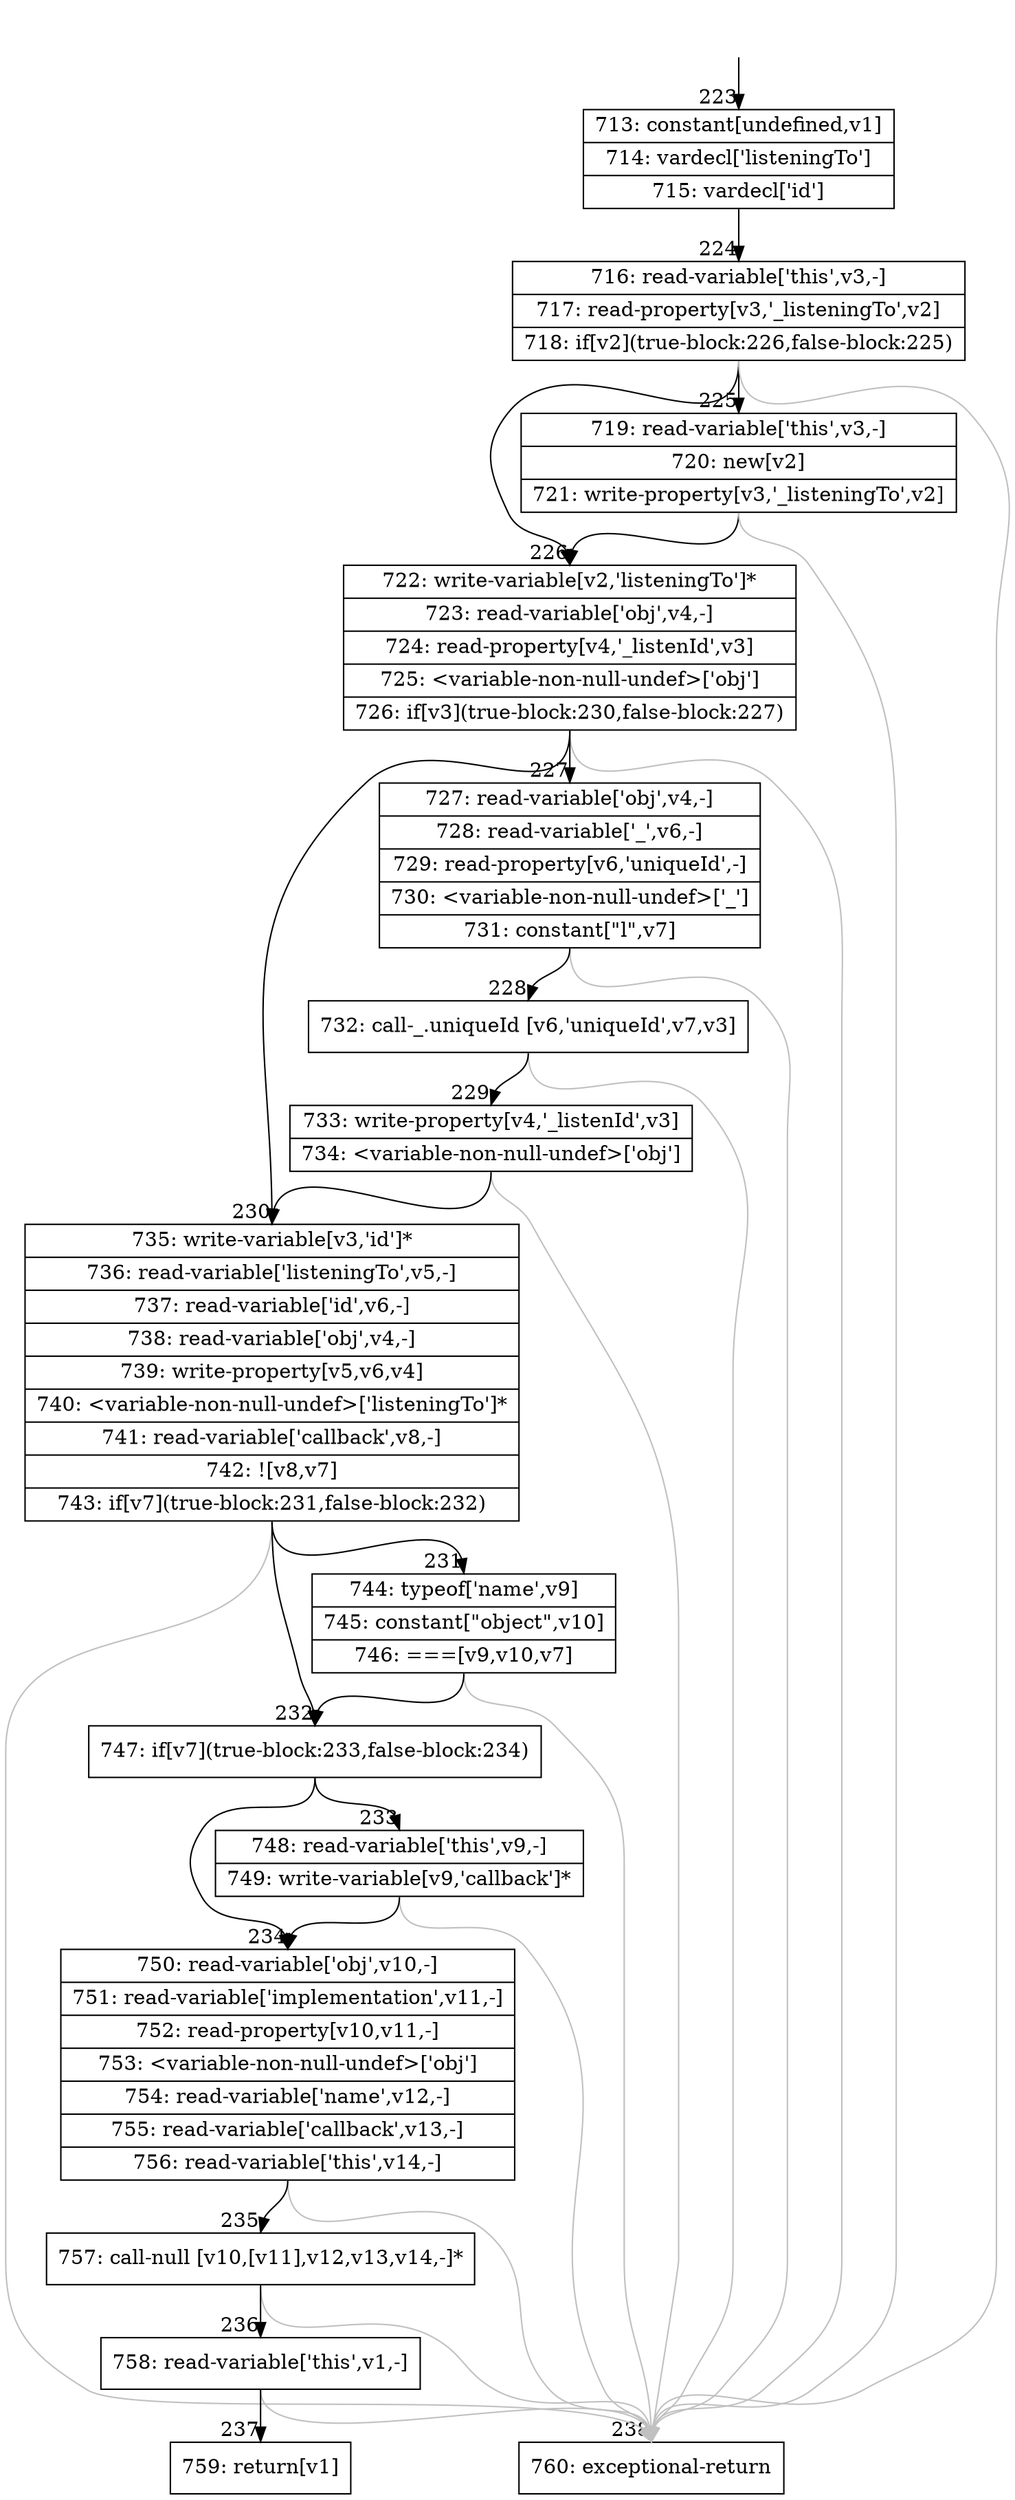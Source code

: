 digraph {
rankdir="TD"
BB_entry14[shape=none,label=""];
BB_entry14 -> BB223 [tailport=s, headport=n, headlabel="    223"]
BB223 [shape=record label="{713: constant[undefined,v1]|714: vardecl['listeningTo']|715: vardecl['id']}" ] 
BB223 -> BB224 [tailport=s, headport=n, headlabel="      224"]
BB224 [shape=record label="{716: read-variable['this',v3,-]|717: read-property[v3,'_listeningTo',v2]|718: if[v2](true-block:226,false-block:225)}" ] 
BB224 -> BB226 [tailport=s, headport=n, headlabel="      226"]
BB224 -> BB225 [tailport=s, headport=n, headlabel="      225"]
BB224 -> BB238 [tailport=s, headport=n, color=gray, headlabel="      238"]
BB225 [shape=record label="{719: read-variable['this',v3,-]|720: new[v2]|721: write-property[v3,'_listeningTo',v2]}" ] 
BB225 -> BB226 [tailport=s, headport=n]
BB225 -> BB238 [tailport=s, headport=n, color=gray]
BB226 [shape=record label="{722: write-variable[v2,'listeningTo']*|723: read-variable['obj',v4,-]|724: read-property[v4,'_listenId',v3]|725: \<variable-non-null-undef\>['obj']|726: if[v3](true-block:230,false-block:227)}" ] 
BB226 -> BB230 [tailport=s, headport=n, headlabel="      230"]
BB226 -> BB227 [tailport=s, headport=n, headlabel="      227"]
BB226 -> BB238 [tailport=s, headport=n, color=gray]
BB227 [shape=record label="{727: read-variable['obj',v4,-]|728: read-variable['_',v6,-]|729: read-property[v6,'uniqueId',-]|730: \<variable-non-null-undef\>['_']|731: constant[\"l\",v7]}" ] 
BB227 -> BB228 [tailport=s, headport=n, headlabel="      228"]
BB227 -> BB238 [tailport=s, headport=n, color=gray]
BB228 [shape=record label="{732: call-_.uniqueId [v6,'uniqueId',v7,v3]}" ] 
BB228 -> BB229 [tailport=s, headport=n, headlabel="      229"]
BB228 -> BB238 [tailport=s, headport=n, color=gray]
BB229 [shape=record label="{733: write-property[v4,'_listenId',v3]|734: \<variable-non-null-undef\>['obj']}" ] 
BB229 -> BB230 [tailport=s, headport=n]
BB229 -> BB238 [tailport=s, headport=n, color=gray]
BB230 [shape=record label="{735: write-variable[v3,'id']*|736: read-variable['listeningTo',v5,-]|737: read-variable['id',v6,-]|738: read-variable['obj',v4,-]|739: write-property[v5,v6,v4]|740: \<variable-non-null-undef\>['listeningTo']*|741: read-variable['callback',v8,-]|742: ![v8,v7]|743: if[v7](true-block:231,false-block:232)}" ] 
BB230 -> BB232 [tailport=s, headport=n, headlabel="      232"]
BB230 -> BB231 [tailport=s, headport=n, headlabel="      231"]
BB230 -> BB238 [tailport=s, headport=n, color=gray]
BB231 [shape=record label="{744: typeof['name',v9]|745: constant[\"object\",v10]|746: ===[v9,v10,v7]}" ] 
BB231 -> BB232 [tailport=s, headport=n]
BB231 -> BB238 [tailport=s, headport=n, color=gray]
BB232 [shape=record label="{747: if[v7](true-block:233,false-block:234)}" ] 
BB232 -> BB233 [tailport=s, headport=n, headlabel="      233"]
BB232 -> BB234 [tailport=s, headport=n, headlabel="      234"]
BB233 [shape=record label="{748: read-variable['this',v9,-]|749: write-variable[v9,'callback']*}" ] 
BB233 -> BB234 [tailport=s, headport=n]
BB233 -> BB238 [tailport=s, headport=n, color=gray]
BB234 [shape=record label="{750: read-variable['obj',v10,-]|751: read-variable['implementation',v11,-]|752: read-property[v10,v11,-]|753: \<variable-non-null-undef\>['obj']|754: read-variable['name',v12,-]|755: read-variable['callback',v13,-]|756: read-variable['this',v14,-]}" ] 
BB234 -> BB235 [tailport=s, headport=n, headlabel="      235"]
BB234 -> BB238 [tailport=s, headport=n, color=gray]
BB235 [shape=record label="{757: call-null [v10,[v11],v12,v13,v14,-]*}" ] 
BB235 -> BB236 [tailport=s, headport=n, headlabel="      236"]
BB235 -> BB238 [tailport=s, headport=n, color=gray]
BB236 [shape=record label="{758: read-variable['this',v1,-]}" ] 
BB236 -> BB237 [tailport=s, headport=n, headlabel="      237"]
BB236 -> BB238 [tailport=s, headport=n, color=gray]
BB237 [shape=record label="{759: return[v1]}" ] 
BB238 [shape=record label="{760: exceptional-return}" ] 
//#$~ 224
}
